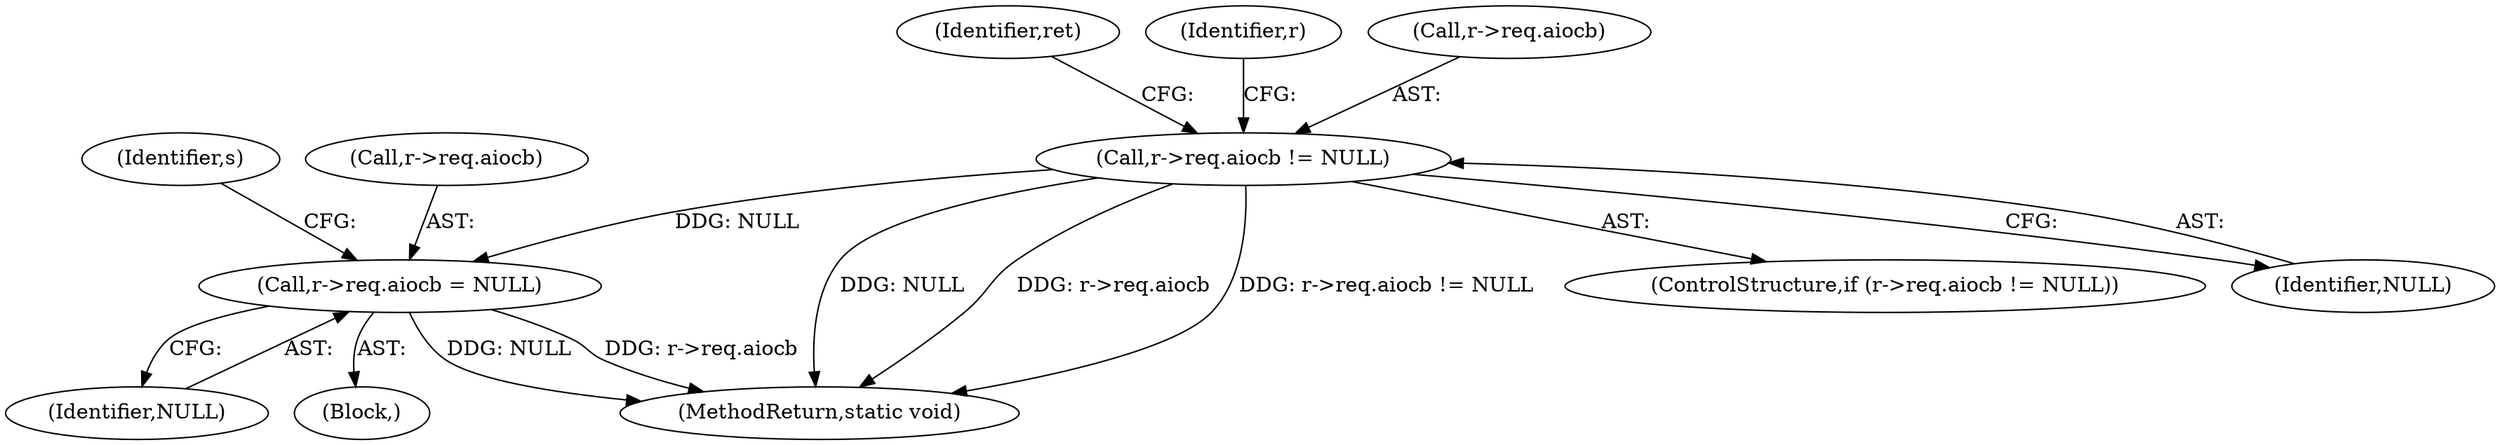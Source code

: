 digraph "0_qemu_103b40f51e4012b3b0ad20f615562a1806d7f49a_1@pointer" {
"1000124" [label="(Call,r->req.aiocb != NULL)"];
"1000132" [label="(Call,r->req.aiocb = NULL)"];
"1000228" [label="(MethodReturn,static void)"];
"1000141" [label="(Identifier,s)"];
"1000123" [label="(ControlStructure,if (r->req.aiocb != NULL))"];
"1000148" [label="(Identifier,ret)"];
"1000138" [label="(Identifier,NULL)"];
"1000135" [label="(Identifier,r)"];
"1000133" [label="(Call,r->req.aiocb)"];
"1000125" [label="(Call,r->req.aiocb)"];
"1000131" [label="(Block,)"];
"1000130" [label="(Identifier,NULL)"];
"1000124" [label="(Call,r->req.aiocb != NULL)"];
"1000132" [label="(Call,r->req.aiocb = NULL)"];
"1000124" -> "1000123"  [label="AST: "];
"1000124" -> "1000130"  [label="CFG: "];
"1000125" -> "1000124"  [label="AST: "];
"1000130" -> "1000124"  [label="AST: "];
"1000135" -> "1000124"  [label="CFG: "];
"1000148" -> "1000124"  [label="CFG: "];
"1000124" -> "1000228"  [label="DDG: NULL"];
"1000124" -> "1000228"  [label="DDG: r->req.aiocb"];
"1000124" -> "1000228"  [label="DDG: r->req.aiocb != NULL"];
"1000124" -> "1000132"  [label="DDG: NULL"];
"1000132" -> "1000131"  [label="AST: "];
"1000132" -> "1000138"  [label="CFG: "];
"1000133" -> "1000132"  [label="AST: "];
"1000138" -> "1000132"  [label="AST: "];
"1000141" -> "1000132"  [label="CFG: "];
"1000132" -> "1000228"  [label="DDG: NULL"];
"1000132" -> "1000228"  [label="DDG: r->req.aiocb"];
}
